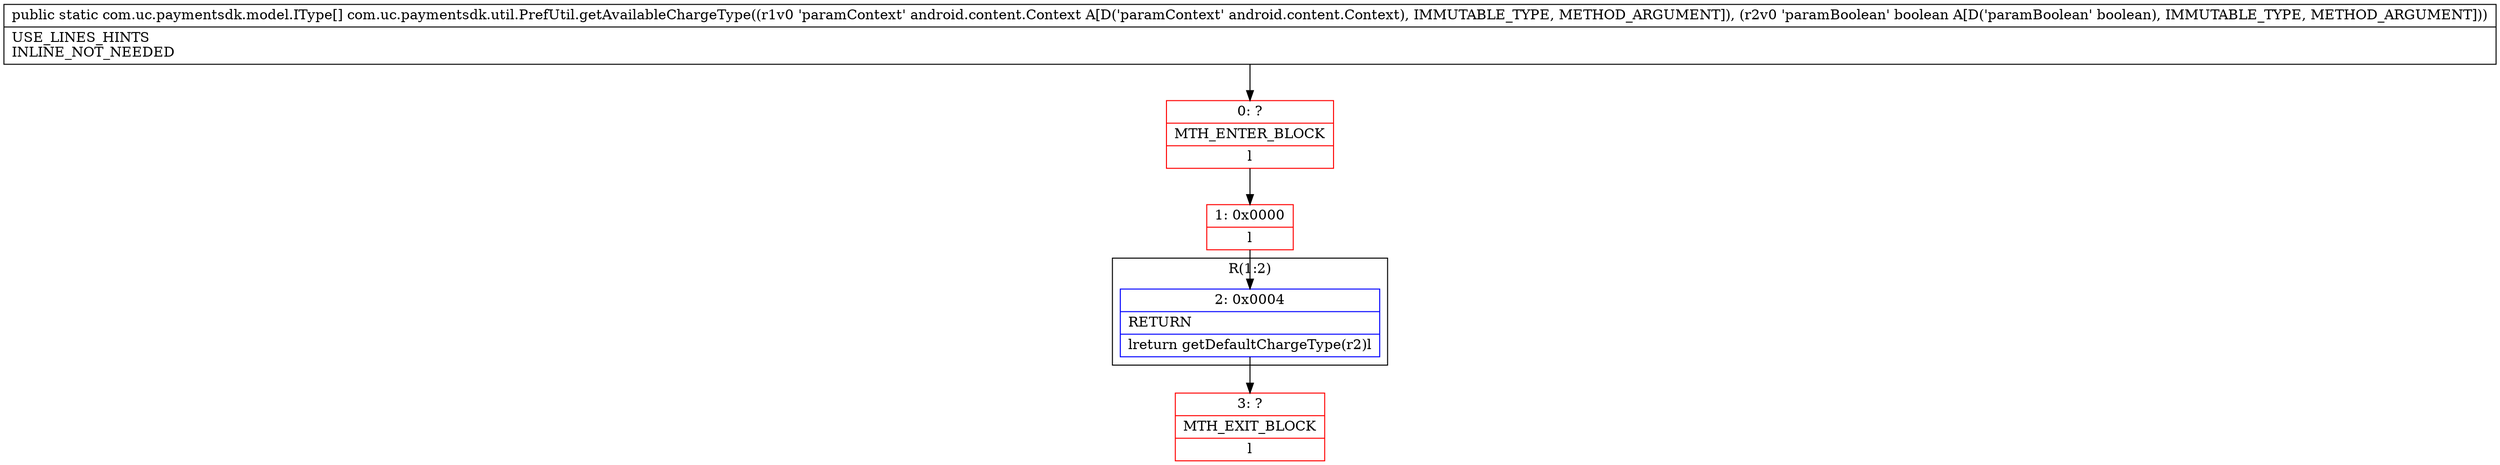 digraph "CFG forcom.uc.paymentsdk.util.PrefUtil.getAvailableChargeType(Landroid\/content\/Context;Z)[Lcom\/uc\/paymentsdk\/model\/IType;" {
subgraph cluster_Region_725105940 {
label = "R(1:2)";
node [shape=record,color=blue];
Node_2 [shape=record,label="{2\:\ 0x0004|RETURN\l|lreturn getDefaultChargeType(r2)l}"];
}
Node_0 [shape=record,color=red,label="{0\:\ ?|MTH_ENTER_BLOCK\l|l}"];
Node_1 [shape=record,color=red,label="{1\:\ 0x0000|l}"];
Node_3 [shape=record,color=red,label="{3\:\ ?|MTH_EXIT_BLOCK\l|l}"];
MethodNode[shape=record,label="{public static com.uc.paymentsdk.model.IType[] com.uc.paymentsdk.util.PrefUtil.getAvailableChargeType((r1v0 'paramContext' android.content.Context A[D('paramContext' android.content.Context), IMMUTABLE_TYPE, METHOD_ARGUMENT]), (r2v0 'paramBoolean' boolean A[D('paramBoolean' boolean), IMMUTABLE_TYPE, METHOD_ARGUMENT]))  | USE_LINES_HINTS\lINLINE_NOT_NEEDED\l}"];
MethodNode -> Node_0;
Node_2 -> Node_3;
Node_0 -> Node_1;
Node_1 -> Node_2;
}

